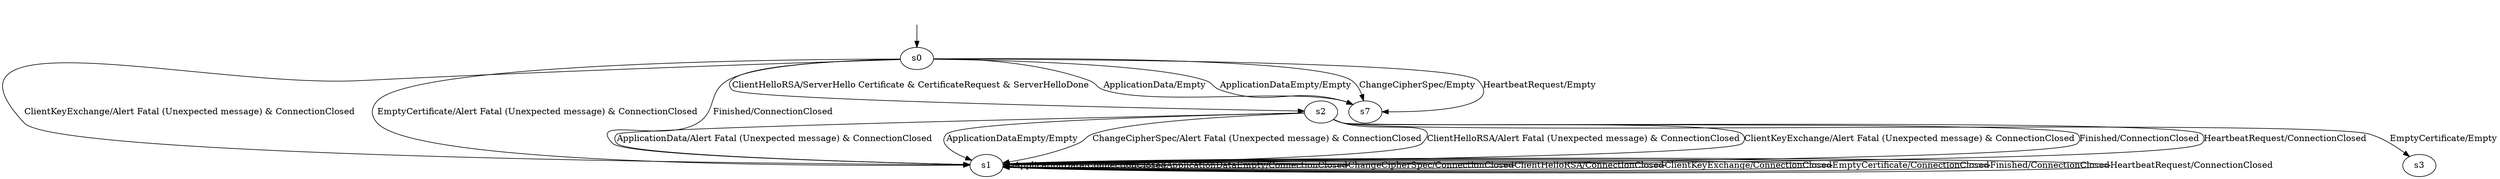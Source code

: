digraph h1 {
s0 [label="s0"];
s1 [label="s1"];
s2 [label="s2"];
s0 -> s7 [label="ApplicationData/Empty"];
s0 -> s7 [label="ApplicationDataEmpty/Empty"];
s0 -> s7 [label="ChangeCipherSpec/Empty"];
s0 -> s2 [label="ClientHelloRSA/ServerHello Certificate & CertificateRequest & ServerHelloDone"];
s0 -> s1 [label="ClientKeyExchange/Alert Fatal (Unexpected message) & ConnectionClosed"];
s0 -> s1 [label="EmptyCertificate/Alert Fatal (Unexpected message) & ConnectionClosed"];
s0 -> s1 [label="Finished/ConnectionClosed"];
s0 -> s7 [label="HeartbeatRequest/Empty"];
s1 -> s1 [label="ApplicationData/ConnectionClosed"];
s1 -> s1 [label="ApplicationDataEmpty/ConnectionClosed"];
s1 -> s1 [label="ChangeCipherSpec/ConnectionClosed"];
s1 -> s1 [label="ClientHelloRSA/ConnectionClosed"];
s1 -> s1 [label="ClientKeyExchange/ConnectionClosed"];
s1 -> s1 [label="EmptyCertificate/ConnectionClosed"];
s1 -> s1 [label="Finished/ConnectionClosed"];
s1 -> s1 [label="HeartbeatRequest/ConnectionClosed"];
s2 -> s1 [label="ApplicationData/Alert Fatal (Unexpected message) & ConnectionClosed"];
s2 -> s1 [label="ApplicationDataEmpty/Empty"];
s2 -> s1 [label="ChangeCipherSpec/Alert Fatal (Unexpected message) & ConnectionClosed"];
s2 -> s1 [label="ClientHelloRSA/Alert Fatal (Unexpected message) & ConnectionClosed"];
s2 -> s1 [label="ClientKeyExchange/Alert Fatal (Unexpected message) & ConnectionClosed"];
s2 -> s3 [label="EmptyCertificate/Empty"];
s2 -> s1 [label="Finished/ConnectionClosed"];
s2 -> s1 [label="HeartbeatRequest/ConnectionClosed"];
__start0 [shape=none, label=""];
__start0 -> s0 [label=""];
}

